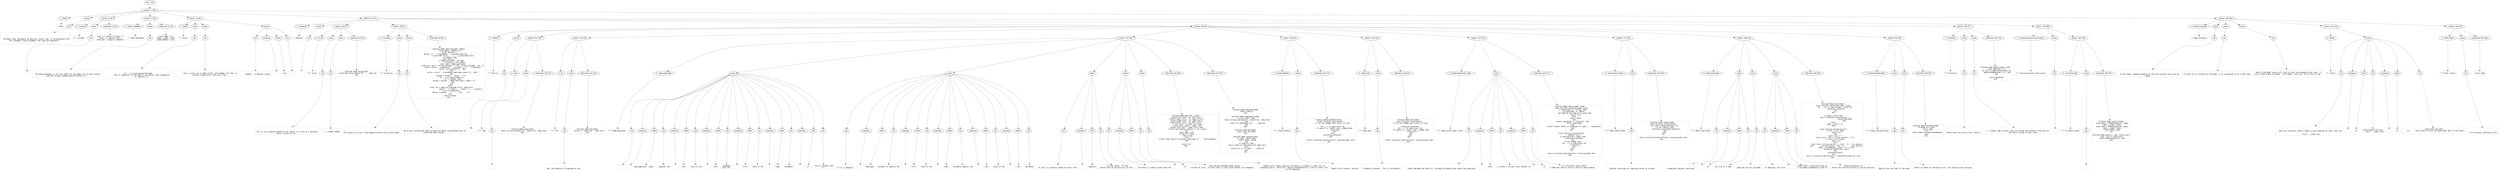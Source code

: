 digraph hierarchy {

node [fontname=Helvetica]
edge [style=dashed]

doc_0 [label="doc - 429"]


doc_0 -> { section_1}
{rank=same; section_1}

section_1 [label="section: 1-399"]


section_1 -> { header_2 prose_3 section_4 section_5 section_6 section_7 section_8}
{rank=same; header_2 prose_3 section_4 section_5 section_6 section_7 section_8}

header_2 [label="1 : Node"]

prose_3 [label="prose"]

section_4 [label="section: 8-16"]

section_5 [label="section: 17-28"]

section_6 [label="section: 29-40"]

section_7 [label="section: 41-377"]

section_8 [label="section: 400-419"]


header_2 -> leaf_9
leaf_9  [color=Gray,shape=rectangle,fontname=Inconsolata,label="* Node"]
prose_3 -> { raw_10}
{rank=same; raw_10}

raw_10 [label="raw"]


raw_10 -> leaf_11
leaf_11  [color=Gray,shape=rectangle,fontname=Inconsolata,label="


  The Node class implements an abstract syntax tree, in collaboration with
the [[Grammar class][/grammar] and lpeg more generally.  

"]
section_4 -> { header_12 prose_13 codeblock_14}
{rank=same; header_12 prose_13 codeblock_14}

header_12 [label="3 : includes"]

prose_13 [label="prose"]

codeblock_14 [label="code block 10-14"]


header_12 -> leaf_15
leaf_15  [color=Gray,shape=rectangle,fontname=Inconsolata,label="*** includes"]
prose_13 -> { raw_16}
{rank=same; raw_16}

raw_16 [label="raw"]


raw_16 -> leaf_17
leaf_17  [color=Gray,shape=rectangle,fontname=Inconsolata,label="
"]
codeblock_14 -> leaf_18
leaf_18  [color=Gray,shape=rectangle,fontname=Inconsolata,label="local s = require \"status\" ()
local a = require \"ansi\"
local dot = require \"node/dot\""]
section_5 -> { header_19 prose_20 codeblock_21}
{rank=same; header_19 prose_20 codeblock_21}

header_19 [label="2 : Node metatable"]

prose_20 [label="prose"]

codeblock_21 [label="code block 22-26"]


header_19 -> leaf_22
leaf_22  [color=Gray,shape=rectangle,fontname=Inconsolata,label="** Node metatable"]
prose_20 -> { raw_23}
{rank=same; raw_23}

raw_23 [label="raw"]


raw_23 -> leaf_24
leaf_24  [color=Gray,shape=rectangle,fontname=Inconsolata,label="

  The Node metatable is the root table for any Node, all of which should
subclass through [[Node:inherit()][httk://]].
"]
codeblock_21 -> leaf_25
leaf_25  [color=Gray,shape=rectangle,fontname=Inconsolata,label="local Node = {}
Node.__index = Node
Node.isNode = true"]
section_6 -> { header_26 prose_27 prose_28 prose_29}
{rank=same; header_26 prose_27 prose_28 prose_29}

header_26 [label="2 : Fields"]

prose_27 [label="prose"]

prose_28 [label="prose"]

prose_29 [label="prose"]


header_26 -> leaf_30
leaf_30  [color=Gray,shape=rectangle,fontname=Inconsolata,label="** Fields"]
prose_27 -> { raw_31}
{rank=same; raw_31}

raw_31 [label="raw"]


raw_31 -> leaf_32
leaf_32  [color=Gray,shape=rectangle,fontname=Inconsolata,label="

   - id :  A string naming the Node. 
           This is identical to the name of the pattern that recognizes
           or captures it.
"]
prose_28 -> { raw_33}
{rank=same; raw_33}

raw_33 [label="raw"]


raw_33 -> leaf_34
leaf_34  [color=Gray,shape=rectangle,fontname=Inconsolata,label="
           This is never set on Node itself, and Grammar will fail to
           produce a Node which lacks this flag. 
"]
prose_29 -> { raw_35 prespace_36 literal_37 raw_38}
{rank=same; raw_35 prespace_36 literal_37 raw_38}

raw_35 [label="raw"]

prespace_36 [label="prespace"]

literal_37 [label="literal"]

raw_38 [label="raw"]


raw_35 -> leaf_39
leaf_39  [color=Gray,shape=rectangle,fontname=Inconsolata,label="
   - isNode :  A boolean, always"]
prespace_36 -> leaf_40
leaf_40  [color=Gray,shape=rectangle,fontname=Inconsolata,label=" "]
literal_37 -> leaf_41
leaf_41  [color=Gray,shape=rectangle,fontname=Inconsolata,label="true"]
raw_38 -> leaf_42
leaf_42  [color=Gray,shape=rectangle,fontname=Inconsolata,label=".

"]
section_7 -> { header_43 prose_44 section_45 section_46 section_47 section_48 section_49}
{rank=same; header_43 prose_44 section_45 section_46 section_47 section_48 section_49}

header_43 [label="2 : Methods"]

prose_44 [label="prose"]

section_45 [label="section: 44-57"]

section_46 [label="section: 58-97"]

section_47 [label="section: 98-342"]

section_48 [label="section: 360-377"]

section_49 [label="section: 378-380"]


header_43 -> leaf_50
leaf_50  [color=Gray,shape=rectangle,fontname=Inconsolata,label="** Methods"]
prose_44 -> { raw_51}
{rank=same; raw_51}

raw_51 [label="raw"]


raw_51 -> leaf_52
leaf_52  [color=Gray,shape=rectangle,fontname=Inconsolata,label="

"]
section_45 -> { header_53 prose_54 prose_55 codeblock_56}
{rank=same; header_53 prose_54 prose_55 codeblock_56}

header_53 [label="4 : toLua"]

prose_54 [label="prose"]

prose_55 [label="prose"]

codeblock_56 [label="code block 51-55"]


header_53 -> leaf_57
leaf_57  [color=Gray,shape=rectangle,fontname=Inconsolata,label="**** toLua"]
prose_54 -> { raw_58}
{rank=same; raw_58}

raw_58 [label="raw"]


raw_58 -> leaf_59
leaf_59  [color=Gray,shape=rectangle,fontname=Inconsolata,label="

This is not a general method in any sense, it's here as a backstop
while I build out Clu. 
"]
prose_55 -> { raw_60}
{rank=same; raw_60}

raw_60 [label="raw"]


raw_60 -> leaf_61
leaf_61  [color=Gray,shape=rectangle,fontname=Inconsolata,label="
  - [ ] #todo remove
"]
codeblock_56 -> leaf_62
leaf_62  [color=Gray,shape=rectangle,fontname=Inconsolata,label="function Node.toLua(node)
  s:halt(\"No toLua method for \" .. node.id)
end"]
section_46 -> { header_63 prose_64 prose_65 codeblock_66}
{rank=same; header_63 prose_64 prose_65 codeblock_66}

header_63 [label="3 : Visualizer"]

prose_64 [label="prose"]

prose_65 [label="prose"]

codeblock_66 [label="code block 65-96"]


header_63 -> leaf_67
leaf_67  [color=Gray,shape=rectangle,fontname=Inconsolata,label="*** Visualizer"]
prose_64 -> { raw_68}
{rank=same; raw_68}

raw_68 [label="raw"]


raw_68 -> leaf_69
leaf_69  [color=Gray,shape=rectangle,fontname=Inconsolata,label="

This gives us a nice, tree-shaped printout of an entire Node.
"]
prose_65 -> { raw_70}
{rank=same; raw_70}

raw_70 [label="raw"]


raw_70 -> leaf_71
leaf_71  [color=Gray,shape=rectangle,fontname=Inconsolata,label="
We're less disciplined than we should be about up-assigning this to
inherited Node classes. 
"]
codeblock_66 -> leaf_72
leaf_72  [color=Gray,shape=rectangle,fontname=Inconsolata,label="function Node.toString(node, depth)
   local depth = depth or 0
   local phrase = \"\"
   phrase = (\"  \"):rep(depth) .. a.bright(node.id) .. \"    \"
      .. a.cyan(node.first) .. \"-\" .. a.cyan(node.last)
   if node[1] then
      local extra = \"    \"
      if Node.len(node) > 56 then
         --  Truncate in the middle
         local span = Node.span(node)
         local pre, post = string.sub(span, 1, 26), string.sub(span, -26, -1)
         extra = extra .. a.dim(pre) .. a.bright(\"………\") .. a.dim(post)
         extra = extra:gsub(\"\\n\", \"◼︎\")
      else
         extra = extra .. a.dim(Node.span(node):gsub(\"\\n\", \"◼︎\"))
      end
      phrase = phrase .. extra .. \"\\n\"
      for _,v in ipairs(node) do
         if (v.isNode) then
            phrase = phrase .. Node.toString(v, depth + 1)
         end
      end
   else
      local val = node.str:sub(node.first, node.last)
                          :gsub(\" \", a.clear() .. a.dim(\"_\") .. a.green())
      val = a.green(val)
      phrase = phrase .. \"    \" .. val  .. \"\\n\"
   end
   return phrase
end"]
section_47 -> { header_73 prose_74 section_75 section_76 section_77 section_78 section_79 section_80 section_81 section_82 section_83}
{rank=same; header_73 prose_74 section_75 section_76 section_77 section_78 section_79 section_80 section_81 section_82 section_83}

header_73 [label="3 : Metrics"]

prose_74 [label="prose"]

section_75 [label="section: 101-109"]

section_76 [label="section: 110-120"]

section_77 [label="section: 121-192"]

section_78 [label="section: 193-213"]

section_79 [label="section: 214-236"]

section_80 [label="section: 237-276"]

section_81 [label="section: 277-295"]

section_82 [label="section: 296-342"]

section_83 [label="section: 343-359"]


header_73 -> leaf_84
leaf_84  [color=Gray,shape=rectangle,fontname=Inconsolata,label="*** Metrics"]
prose_74 -> { raw_85}
{rank=same; raw_85}

raw_85 [label="raw"]


raw_85 -> leaf_86
leaf_86  [color=Gray,shape=rectangle,fontname=Inconsolata,label="

"]
section_75 -> { header_87 prose_88 codeblock_89}
{rank=same; header_87 prose_88 codeblock_89}

header_87 [label="4 : span"]

prose_88 [label="prose"]

codeblock_89 [label="code block 103-107"]


header_87 -> leaf_90
leaf_90  [color=Gray,shape=rectangle,fontname=Inconsolata,label="**** span"]
prose_88 -> { raw_91}
{rank=same; raw_91}

raw_91 [label="raw"]


raw_91 -> leaf_92
leaf_92  [color=Gray,shape=rectangle,fontname=Inconsolata,label="
"]
codeblock_89 -> leaf_93
leaf_93  [color=Gray,shape=rectangle,fontname=Inconsolata,label="function Node.span(node)
   return string.sub(node.str, node.first, node.last)
end"]
section_76 -> { header_94 prose_95 codeblock_96}
{rank=same; header_94 prose_95 codeblock_96}

header_94 [label="4 : len"]

prose_95 [label="prose"]

codeblock_96 [label="code block 114-118"]


header_94 -> leaf_97
leaf_97  [color=Gray,shape=rectangle,fontname=Inconsolata,label="**** len"]
prose_95 -> { raw_98}
{rank=same; raw_98}

raw_98 [label="raw"]


raw_98 -> leaf_99
leaf_99  [color=Gray,shape=rectangle,fontname=Inconsolata,label="

ahh, the pleasure of indexing by one. 
"]
codeblock_96 -> leaf_100
leaf_100  [color=Gray,shape=rectangle,fontname=Inconsolata,label="function Node.len(node)
    return 1 + node.last - node.first
end"]
section_77 -> { header_101 prose_102 prose_103 prose_104 prose_105 prose_106 codeblock_107 codeblock_108}
{rank=same; header_101 prose_102 prose_103 prose_104 prose_105 prose_106 codeblock_107 codeblock_108}

header_101 [label="4 : Node:gap(node)"]

prose_102 [label="prose"]

prose_103 [label="prose"]

prose_104 [label="prose"]

prose_105 [label="prose"]

prose_106 [label="prose"]

codeblock_107 [label="code block 140-160"]

codeblock_108 [label="code block 163-191"]


header_101 -> leaf_109
leaf_109  [color=Gray,shape=rectangle,fontname=Inconsolata,label="**** Node:gap(node)"]
prose_102 -> { raw_110 prespace_111 literal_112 raw_113 prespace_114 literal_115 raw_116 prespace_117 literal_118 raw_119 prespace_120 literal_121 raw_122 prespace_123 literal_124 raw_125 prespace_126 bold_127 raw_128}
{rank=same; raw_110 prespace_111 literal_112 raw_113 prespace_114 literal_115 raw_116 prespace_117 literal_118 raw_119 prespace_120 literal_121 raw_122 prespace_123 literal_124 raw_125 prespace_126 bold_127 raw_128}

raw_110 [label="raw"]

prespace_111 [label="prespace"]

literal_112 [label="literal"]

raw_113 [label="raw"]

prespace_114 [label="prespace"]

literal_115 [label="literal"]

raw_116 [label="raw"]

prespace_117 [label="prespace"]

literal_118 [label="literal"]

raw_119 [label="raw"]

prespace_120 [label="prespace"]

literal_121 [label="literal"]

raw_122 [label="raw"]

prespace_123 [label="prespace"]

literal_124 [label="literal"]

raw_125 [label="raw"]

prespace_126 [label="prespace"]

bold_127 [label="bold"]

raw_128 [label="raw"]


raw_110 -> leaf_129
leaf_129  [color=Gray,shape=rectangle,fontname=Inconsolata,label=""]
prespace_111 -> leaf_130
leaf_130  [color=Gray,shape=rectangle,fontname=Inconsolata,label=""]
literal_112 -> leaf_131
leaf_131  [color=Gray,shape=rectangle,fontname=Inconsolata,label="Node.gap(left, right)"]
raw_113 -> leaf_132
leaf_132  [color=Gray,shape=rectangle,fontname=Inconsolata,label=" compares the"]
prespace_114 -> leaf_133
leaf_133  [color=Gray,shape=rectangle,fontname=Inconsolata,label=" "]
literal_115 -> leaf_134
leaf_134  [color=Gray,shape=rectangle,fontname=Inconsolata,label="last"]
raw_116 -> leaf_135
leaf_135  [color=Gray,shape=rectangle,fontname=Inconsolata,label=" field of the"]
prespace_117 -> leaf_136
leaf_136  [color=Gray,shape=rectangle,fontname=Inconsolata,label=" "]
literal_118 -> leaf_137
leaf_137  [color=Gray,shape=rectangle,fontname=Inconsolata,label="left"]
raw_119 -> leaf_138
leaf_138  [color=Gray,shape=rectangle,fontname=Inconsolata,label=" parameter
with the"]
prespace_120 -> leaf_139
leaf_139  [color=Gray,shape=rectangle,fontname=Inconsolata,label=" "]
literal_121 -> leaf_140
leaf_140  [color=Gray,shape=rectangle,fontname=Inconsolata,label="first"]
raw_122 -> leaf_141
leaf_141  [color=Gray,shape=rectangle,fontname=Inconsolata,label=" field of the"]
prespace_123 -> leaf_142
leaf_142  [color=Gray,shape=rectangle,fontname=Inconsolata,label=" "]
literal_124 -> leaf_143
leaf_143  [color=Gray,shape=rectangle,fontname=Inconsolata,label="right"]
raw_125 -> leaf_144
leaf_144  [color=Gray,shape=rectangle,fontname=Inconsolata,label=" parameter,"]
prespace_126 -> leaf_145
leaf_145  [color=Gray,shape=rectangle,fontname=Inconsolata,label=" "]
bold_127 -> leaf_146
leaf_146  [color=Gray,shape=rectangle,fontname=Inconsolata,label="if"]
raw_128 -> leaf_147
leaf_147  [color=Gray,shape=rectangle,fontname=Inconsolata,label=" this is greater than
0. 
"]
prose_103 -> { raw_148 prespace_149 literal_150 raw_151 prespace_152 literal_153 raw_154 prespace_155 literal_156 raw_157 prespace_158 literal_159 raw_160 prespace_161 literal_162 raw_163}
{rank=same; raw_148 prespace_149 literal_150 raw_151 prespace_152 literal_153 raw_154 prespace_155 literal_156 raw_157 prespace_158 literal_159 raw_160 prespace_161 literal_162 raw_163}

raw_148 [label="raw"]

prespace_149 [label="prespace"]

literal_150 [label="literal"]

raw_151 [label="raw"]

prespace_152 [label="prespace"]

literal_153 [label="literal"]

raw_154 [label="raw"]

prespace_155 [label="prespace"]

literal_156 [label="literal"]

raw_157 [label="raw"]

prespace_158 [label="prespace"]

literal_159 [label="literal"]

raw_160 [label="raw"]

prespace_161 [label="prespace"]

literal_162 [label="literal"]

raw_163 [label="raw"]


raw_148 -> leaf_164
leaf_164  [color=Gray,shape=rectangle,fontname=Inconsolata,label="
If it is negative,"]
prespace_149 -> leaf_165
leaf_165  [color=Gray,shape=rectangle,fontname=Inconsolata,label=" "]
literal_150 -> leaf_166
leaf_166  [color=Gray,shape=rectangle,fontname=Inconsolata,label="Node.gap"]
raw_151 -> leaf_167
leaf_167  [color=Gray,shape=rectangle,fontname=Inconsolata,label=" attempts to measure the"]
prespace_152 -> leaf_168
leaf_168  [color=Gray,shape=rectangle,fontname=Inconsolata,label=" "]
literal_153 -> leaf_169
leaf_169  [color=Gray,shape=rectangle,fontname=Inconsolata,label="first"]
raw_154 -> leaf_170
leaf_170  [color=Gray,shape=rectangle,fontname=Inconsolata,label=" field of the"]
prespace_155 -> leaf_171
leaf_171  [color=Gray,shape=rectangle,fontname=Inconsolata,label=""]
literal_156 -> leaf_172
leaf_172  [color=Gray,shape=rectangle,fontname=Inconsolata,label="right"]
raw_157 -> leaf_173
leaf_173  [color=Gray,shape=rectangle,fontname=Inconsolata,label=" parameter against the"]
prespace_158 -> leaf_174
leaf_174  [color=Gray,shape=rectangle,fontname=Inconsolata,label=" "]
literal_159 -> leaf_175
leaf_175  [color=Gray,shape=rectangle,fontname=Inconsolata,label="last"]
raw_160 -> leaf_176
leaf_176  [color=Gray,shape=rectangle,fontname=Inconsolata,label=" field of the"]
prespace_161 -> leaf_177
leaf_177  [color=Gray,shape=rectangle,fontname=Inconsolata,label=" "]
literal_162 -> leaf_178
leaf_178  [color=Gray,shape=rectangle,fontname=Inconsolata,label="left"]
raw_163 -> leaf_179
leaf_179  [color=Gray,shape=rectangle,fontname=Inconsolata,label=" parameter.
"]
prose_104 -> { raw_180 prespace_181 bold_182 raw_183}
{rank=same; raw_180 prespace_181 bold_182 raw_183}

raw_180 [label="raw"]

prespace_181 [label="prespace"]

bold_182 [label="bold"]

raw_183 [label="raw"]


raw_180 -> leaf_184
leaf_184  [color=Gray,shape=rectangle,fontname=Inconsolata,label="
If this is a natural number we return the"]
prespace_181 -> leaf_185
leaf_185  [color=Gray,shape=rectangle,fontname=Inconsolata,label=" "]
bold_182 -> leaf_186
leaf_186  [color=Gray,shape=rectangle,fontname=Inconsolata,label="negation"]
raw_183 -> leaf_187
leaf_187  [color=Gray,shape=rectangle,fontname=Inconsolata,label=" of this value.  If both
should prove to be positive, we halt. 
"]
prose_105 -> { raw_188 prespace_189 literal_190 raw_191}
{rank=same; raw_188 prespace_189 literal_190 raw_191}

raw_188 [label="raw"]

prespace_189 [label="prespace"]

literal_190 [label="literal"]

raw_191 [label="raw"]


raw_188 -> leaf_192
leaf_192  [color=Gray,shape=rectangle,fontname=Inconsolata,label="
No effort is made to check that the"]
prespace_189 -> leaf_193
leaf_193  [color=Gray,shape=rectangle,fontname=Inconsolata,label=" "]
literal_190 -> leaf_194
leaf_194  [color=Gray,shape=rectangle,fontname=Inconsolata,label="str"]
raw_191 -> leaf_195
leaf_195  [color=Gray,shape=rectangle,fontname=Inconsolata,label=" field matches between nodes unless
we have an error, in which case it could prove helpful for diagnosis.  
"]
prose_106 -> { raw_196}
{rank=same; raw_196}

raw_196 [label="raw"]


raw_196 -> leaf_197
leaf_197  [color=Gray,shape=rectangle,fontname=Inconsolata,label="
Indeed such a check would be a disaster in streams or other sort of
piecewise parse.  Which will require implementation in and of itself, but
in the meantime...
"]
codeblock_107 -> leaf_198
leaf_198  [color=Gray,shape=rectangle,fontname=Inconsolata,label="function Node.gap(left, right)
  assert(left.last, \"no left.last\")
  assert(right.first, \"no right.first\")
  assert(right.last, \"no right.last\")
  assert(left.first, \"no left.first\")
  if left.first >= right.last then
    local left, right = right, left
  elseif left.last > right.first then
    s:halt(\"overlapping regions or str issue\")
  end
  local gap = left
  if gap >= 0 then
    return gap
  else
    s:halt(\"some kind of situation where gap is \" .. tostring(gap))
  end

  return nil 
end"]
codeblock_108 -> leaf_199
leaf_199  [color=Gray,shape=rectangle,fontname=Inconsolata,label="function Node.dotLabel(node)
  return node.id
end

function Node.toMarkdown(node)
  if not node[1] then
    return string.sub(node.str, node.first, node.last)
  else
    s:halt(\"no toMarkdown for \" .. node.id)
  end
end

function Node.dot(node)
  return dot.dot(node)
end

function Node.toValue(node)
  if node.__VALUE then
    return node.__VALUE
  end
  if node.str then
    return node.str:sub(node.first,node.last)
  else
    s:halt(\"no str on node \" .. node.id)
  end
end
"]
section_78 -> { header_200 prose_201 codeblock_202}
{rank=same; header_200 prose_201 codeblock_202}

header_200 [label="4 : Node.walkPost"]

prose_201 [label="prose"]

codeblock_202 [label="code block 197-212"]


header_200 -> leaf_203
leaf_203  [color=Gray,shape=rectangle,fontname=Inconsolata,label="**** Node.walkPost"]
prose_201 -> { raw_204}
{rank=same; raw_204}

raw_204 [label="raw"]


raw_204 -> leaf_205
leaf_205  [color=Gray,shape=rectangle,fontname=Inconsolata,label="

Depth-first iterator, postfix 
"]
codeblock_202 -> leaf_206
leaf_206  [color=Gray,shape=rectangle,fontname=Inconsolata,label="function Node.walkPost(node)
    local function traverse(ast)
        if not ast.isNode then return nil end

        for _, v in ipairs(ast) do
            if type(v) == 'table' and v.isNode then
              traverse(v)
            end
        end
        coroutine.yield(ast)
    end

    return coroutine.wrap(function() traverse(node) end)
end"]
section_79 -> { header_207 prose_208 codeblock_209}
{rank=same; header_207 prose_208 codeblock_209}

header_207 [label="4 : Node.walk"]

prose_208 [label="prose"]

codeblock_209 [label="code block 218-234"]


header_207 -> leaf_210
leaf_210  [color=Gray,shape=rectangle,fontname=Inconsolata,label="**** Node.walk"]
prose_208 -> { raw_211}
{rank=same; raw_211}

raw_211 [label="raw"]


raw_211 -> leaf_212
leaf_212  [color=Gray,shape=rectangle,fontname=Inconsolata,label="

Presearch iterator.  This is the default. 
"]
codeblock_209 -> leaf_213
leaf_213  [color=Gray,shape=rectangle,fontname=Inconsolata,label="function Node.walk(node)
  local function traverse(ast)
    if not ast.isNode then return nil end

    coroutine.yield(ast)
    for _, v in ipairs(ast) do
      if type(v) == 'table' and v.isNode then
        traverse(v)
      end
    end
  end

  return coroutine.wrap(function() traverse(node) end)
end
"]
section_80 -> { header_214 prose_215 codeblock_216}
{rank=same; header_214 prose_215 codeblock_216}

header_214 [label="4 : Node.select(node, pred)"]

prose_215 [label="prose"]

codeblock_216 [label="code block 243-274"]


header_214 -> leaf_217
leaf_217  [color=Gray,shape=rectangle,fontname=Inconsolata,label="**** Node.select(node, pred)"]
prose_215 -> { raw_218 prespace_219 literal_220 raw_221 prespace_222 literal_223 raw_224}
{rank=same; raw_218 prespace_219 literal_220 raw_221 prespace_222 literal_223 raw_224}

raw_218 [label="raw"]

prespace_219 [label="prespace"]

literal_220 [label="literal"]

raw_221 [label="raw"]

prespace_222 [label="prespace"]

literal_223 [label="literal"]

raw_224 [label="raw"]


raw_218 -> leaf_225
leaf_225  [color=Gray,shape=rectangle,fontname=Inconsolata,label="

  Takes the Node and walks it, yielding the Nodes which match the predicate."]
prespace_219 -> leaf_226
leaf_226  [color=Gray,shape=rectangle,fontname=Inconsolata,label=""]
literal_220 -> leaf_227
leaf_227  [color=Gray,shape=rectangle,fontname=Inconsolata,label="pred"]
raw_221 -> leaf_228
leaf_228  [color=Gray,shape=rectangle,fontname=Inconsolata,label=" is either a string, which matches to"]
prespace_222 -> leaf_229
leaf_229  [color=Gray,shape=rectangle,fontname=Inconsolata,label=" "]
literal_223 -> leaf_230
leaf_230  [color=Gray,shape=rectangle,fontname=Inconsolata,label="id"]
raw_224 -> leaf_231
leaf_231  [color=Gray,shape=rectangle,fontname=Inconsolata,label=", or a function, which takes
a Node and returns true or false on some premise. 
"]
codeblock_216 -> leaf_232
leaf_232  [color=Gray,shape=rectangle,fontname=Inconsolata,label="function Node.select(node, pred)
   local function qualifies(node, pred)
      if type(pred) == 'string' then
         if type(node) == 'table' 
          and node.id and node.id == pred then
            return true
         else
            return false
         end
      elseif type(pred) == 'function' then
         return pred(node)
      else
         s:halt(\"cannot select on predicate of type \" .. type(pred))
      end
   end

   local function traverse(ast)
      -- breadth first
      if qualifies(ast, pred) then
         coroutine.yield(ast)
      end
      if ast.isNode then
         for _, v in ipairs(ast) do
            traverse(v)
         end
      end
   end

   return coroutine.wrap(function() traverse(node) end)
end"]
section_81 -> { header_233 prose_234 codeblock_235}
{rank=same; header_233 prose_234 codeblock_235}

header_233 [label="4 : Node.tokens(node)"]

prose_234 [label="prose"]

codeblock_235 [label="code block 281-293"]


header_233 -> leaf_236
leaf_236  [color=Gray,shape=rectangle,fontname=Inconsolata,label="**** Node.tokens(node)"]
prose_234 -> { raw_237}
{rank=same; raw_237}

raw_237 [label="raw"]


raw_237 -> leaf_238
leaf_238  [color=Gray,shape=rectangle,fontname=Inconsolata,label="

  Iterator returning all captured values as strings.
"]
codeblock_235 -> leaf_239
leaf_239  [color=Gray,shape=rectangle,fontname=Inconsolata,label="function Node.tokens(node)
  local function traverse(ast)
    for node in Node.walk(ast) do
      if not node[1] then
        coroutine.yield(node:toValue())
      end
    end
  end

  return coroutine.wrap(function() traverse(node) end)
end  "]
section_82 -> { header_240 prose_241 prose_242 prose_243 codeblock_244}
{rank=same; header_240 prose_241 prose_242 prose_243 codeblock_244}

header_240 [label="4 : Node.lines(node)"]

prose_241 [label="prose"]

prose_242 [label="prose"]

prose_243 [label="prose"]

codeblock_244 [label="code block 306-340"]


header_240 -> leaf_245
leaf_245  [color=Gray,shape=rectangle,fontname=Inconsolata,label="**** Node.lines(node)"]
prose_241 -> { raw_246 prespace_247 literal_248 raw_249}
{rank=same; raw_246 prespace_247 literal_248 raw_249}

raw_246 [label="raw"]

prespace_247 [label="prespace"]

literal_248 [label="literal"]

raw_249 [label="raw"]


raw_246 -> leaf_250
leaf_250  [color=Gray,shape=rectangle,fontname=Inconsolata,label="

A memoized iterator returning"]
prespace_247 -> leaf_251
leaf_251  [color=Gray,shape=rectangle,fontname=Inconsolata,label=" "]
literal_248 -> leaf_252
leaf_252  [color=Gray,shape=rectangle,fontname=Inconsolata,label="str"]
raw_249 -> leaf_253
leaf_253  [color=Gray,shape=rectangle,fontname=Inconsolata,label=" one line at a time. 
"]
prose_242 -> { raw_254}
{rank=same; raw_254}

raw_254 [label="raw"]


raw_254 -> leaf_255
leaf_255  [color=Gray,shape=rectangle,fontname=Inconsolata,label="
Newlines are not included.
"]
prose_243 -> { raw_256 prespace_257 literal_258 raw_259}
{rank=same; raw_256 prespace_257 literal_258 raw_259}

raw_256 [label="raw"]

prespace_257 [label="prespace"]

literal_258 [label="literal"]

raw_259 [label="raw"]


raw_256 -> leaf_260
leaf_260  [color=Gray,shape=rectangle,fontname=Inconsolata,label="
In addition, the first"]
prespace_257 -> leaf_261
leaf_261  [color=Gray,shape=rectangle,fontname=Inconsolata,label=" "]
literal_258 -> leaf_262
leaf_262  [color=Gray,shape=rectangle,fontname=Inconsolata,label="node:lines() traversal builds up
a sourcemap subsequently used by "]
raw_259 -> leaf_263
leaf_263  [color=Gray,shape=rectangle,fontname=Inconsolata,label="node:atLine(pos)= to
return the line and column of a given position.
"]
codeblock_244 -> leaf_264
leaf_264  [color=Gray,shape=rectangle,fontname=Inconsolata,label="function Node.lines(node)
  local function yieldLines(node, linum)
     for _, str in ipairs(node.__lines) do
        coroutine.yield(str)
      end
  end

  if node.__lines then
     return coroutine.wrap(function ()
                            yieldLines(node) 
                          end)
  else 
     node.__lines = {}
  end

  local function buildLines(str)
      if str == nil then
        return nil
      end
      local rest = \"\"
      local first, last = string.find(str, \"\\n\")
      if first == nil then 
        return nil
      else
        local line = string.sub(str, 1, last - 1) -- no newline
        rest       = string.sub(str, last + 1)    -- skip newline
        node.__lines[#node.__lines + 1] = line
        coroutine.yield(line, rest)
      end
      buildLines(rest)
  end
  return coroutine.wrap(function () buildLines(node.str) end)
end"]
section_83 -> { header_265 prose_266 prose_267 codeblock_268}
{rank=same; header_265 prose_266 prose_267 codeblock_268}

header_265 [label="4 : Node.lastLeaf(node)"]

prose_266 [label="prose"]

prose_267 [label="prose"]

codeblock_268 [label="code block 349-357"]


header_265 -> leaf_269
leaf_269  [color=Gray,shape=rectangle,fontname=Inconsolata,label="**** Node.lastLeaf(node)"]
prose_266 -> { raw_270}
{rank=same; raw_270}

raw_270 [label="raw"]


raw_270 -> leaf_271
leaf_271  [color=Gray,shape=rectangle,fontname=Inconsolata,label="

Returns the last leaf of the node.
"]
prose_267 -> { raw_272}
{rank=same; raw_272}

raw_272 [label="raw"]


raw_272 -> leaf_273
leaf_273  [color=Gray,shape=rectangle,fontname=Inconsolata,label="
Useful to check for terminal errors, for stop-on-error parsing. 
"]
codeblock_268 -> leaf_274
leaf_274  [color=Gray,shape=rectangle,fontname=Inconsolata,label="function Node.lastLeaf(node)
  if #node == 0 then 
    return node
  else
    return Node.lastLeaf(node[#node])
  end
end"]
section_48 -> { header_275 prose_276 prose_277 codeblock_278}
{rank=same; header_275 prose_276 prose_277 codeblock_278}

header_275 [label="3 : Collectors"]

prose_276 [label="prose"]

prose_277 [label="prose"]

codeblock_278 [label="code block 367-376"]


header_275 -> leaf_279
leaf_279  [color=Gray,shape=rectangle,fontname=Inconsolata,label="*** Collectors"]
prose_276 -> { raw_280}
{rank=same; raw_280}

raw_280 [label="raw"]


raw_280 -> leaf_281
leaf_281  [color=Gray,shape=rectangle,fontname=Inconsolata,label="

These return an array of all results. 
"]
prose_277 -> { raw_282}
{rank=same; raw_282}

raw_282 [label="raw"]


raw_282 -> leaf_283
leaf_283  [color=Gray,shape=rectangle,fontname=Inconsolata,label="
- [ ] #todo  Add a Forest class to provide the iterator interface for
             the return arrays of this class.
"]
codeblock_278 -> leaf_284
leaf_284  [color=Gray,shape=rectangle,fontname=Inconsolata,label="function Node.gather(node, pred)
  local gathered = {}
  for ast in node:select(pred) do
    gathered[#gathered + 1] = ast
  end
  
  return gathered
end"]
section_49 -> { header_285 prose_286 section_287}
{rank=same; header_285 prose_286 section_287}

header_285 [label="3 : Subclassing and construction"]

prose_286 [label="prose"]

section_287 [label="section: 381-399"]


header_285 -> leaf_288
leaf_288  [color=Gray,shape=rectangle,fontname=Inconsolata,label="*** Subclassing and construction"]
prose_286 -> { raw_289}
{rank=same; raw_289}

raw_289 [label="raw"]


raw_289 -> leaf_290
leaf_290  [color=Gray,shape=rectangle,fontname=Inconsolata,label="

"]
section_287 -> { header_291 prose_292 codeblock_293}
{rank=same; header_291 prose_292 codeblock_293}

header_291 [label="4 : N.inherit(node)"]

prose_292 [label="prose"]

codeblock_293 [label="code block 383-397"]


header_291 -> leaf_294
leaf_294  [color=Gray,shape=rectangle,fontname=Inconsolata,label="**** N.inherit(node)"]
prose_292 -> { raw_295}
{rank=same; raw_295}

raw_295 [label="raw"]


raw_295 -> leaf_296
leaf_296  [color=Gray,shape=rectangle,fontname=Inconsolata,label="
"]
codeblock_293 -> leaf_297
leaf_297  [color=Gray,shape=rectangle,fontname=Inconsolata,label="function Node.inherit(node)
  local Meta = setmetatable({}, node)
  Meta.__index = Meta
  local meta = setmetatable({}, Meta)
  meta.__index = meta
  return Meta, meta
end

function Node.export(_, mod, constructor)
  mod.__call = constructor
  return setmetatable({}, mod)
end
"]
section_8 -> { header_298 prose_299 prose_300 prose_301 section_302 section_303}
{rank=same; header_298 prose_299 prose_300 prose_301 section_302 section_303}

header_298 [label="2 : Node Instances"]

prose_299 [label="prose"]

prose_300 [label="prose"]

prose_301 [label="prose"]

section_302 [label="section: 411-419"]

section_303 [label="section: 420-429"]


header_298 -> leaf_304
leaf_304  [color=Gray,shape=rectangle,fontname=Inconsolata,label="** Node Instances"]
prose_299 -> { raw_305}
{rank=same; raw_305}

raw_305 [label="raw"]


raw_305 -> leaf_306
leaf_306  [color=Gray,shape=rectangle,fontname=Inconsolata,label="

  To be a Node, indexed elements of the Array portion must also be 
Nodes. 
"]
prose_300 -> { raw_307}
{rank=same; raw_307}

raw_307 [label="raw"]


raw_307 -> leaf_308
leaf_308  [color=Gray,shape=rectangle,fontname=Inconsolata,label="
If there are no children of the Node, it is considered to be a leaf node.
"]
prose_301 -> { raw_309}
{rank=same; raw_309}

raw_309 [label="raw"]


raw_309 -> leaf_310
leaf_310  [color=Gray,shape=rectangle,fontname=Inconsolata,label="
Most of the Node library will fail to halt, and probably blow stack, if
cyclic Node graphs are made.  The Grammar class will not do this to you. 

"]
section_302 -> { header_311 prose_312}
{rank=same; header_311 prose_312}

header_311 [label="3 : Fields"]

prose_312 [label="prose"]


header_311 -> leaf_313
leaf_313  [color=Gray,shape=rectangle,fontname=Inconsolata,label="*** Fields"]
prose_312 -> { raw_314 prespace_315 literal_316 raw_317 prespace_318 literal_319 raw_320}
{rank=same; raw_314 prespace_315 literal_316 raw_317 prespace_318 literal_319 raw_320}

raw_314 [label="raw"]

prespace_315 [label="prespace"]

literal_316 [label="literal"]

raw_317 [label="raw"]

prespace_318 [label="prespace"]

literal_319 [label="literal"]

raw_320 [label="raw"]


raw_314 -> leaf_321
leaf_321  [color=Gray,shape=rectangle,fontname=Inconsolata,label="

  There are invariant fields a Node is also expected to have, they are:
 
  - first :  Index into"]
prespace_315 -> leaf_322
leaf_322  [color=Gray,shape=rectangle,fontname=Inconsolata,label=" "]
literal_316 -> leaf_323
leaf_323  [color=Gray,shape=rectangle,fontname=Inconsolata,label="str"]
raw_317 -> leaf_324
leaf_324  [color=Gray,shape=rectangle,fontname=Inconsolata,label=" which begins the span.
  - last  :  Index into"]
prespace_318 -> leaf_325
leaf_325  [color=Gray,shape=rectangle,fontname=Inconsolata,label=" "]
literal_319 -> leaf_326
leaf_326  [color=Gray,shape=rectangle,fontname=Inconsolata,label="str"]
raw_320 -> leaf_327
leaf_327  [color=Gray,shape=rectangle,fontname=Inconsolata,label=" which ends the span.
  - str   :  The string of which the Node spans part or the whole.

"]
section_303 -> { header_328 prose_329 codeblock_330}
{rank=same; header_328 prose_329 codeblock_330}

header_328 [label="3 : Other fields"]

prose_329 [label="prose"]

codeblock_330 [label="code block 424-426"]


header_328 -> leaf_331
leaf_331  [color=Gray,shape=rectangle,fontname=Inconsolata,label="*** Other fields"]
prose_329 -> { raw_332}
{rank=same; raw_332}

raw_332 [label="raw"]


raw_332 -> leaf_333
leaf_333  [color=Gray,shape=rectangle,fontname=Inconsolata,label="

  In principle, anything at all. 
"]
codeblock_330 -> leaf_334
leaf_334  [color=Gray,shape=rectangle,fontname=Inconsolata,label="return Node"]

}
